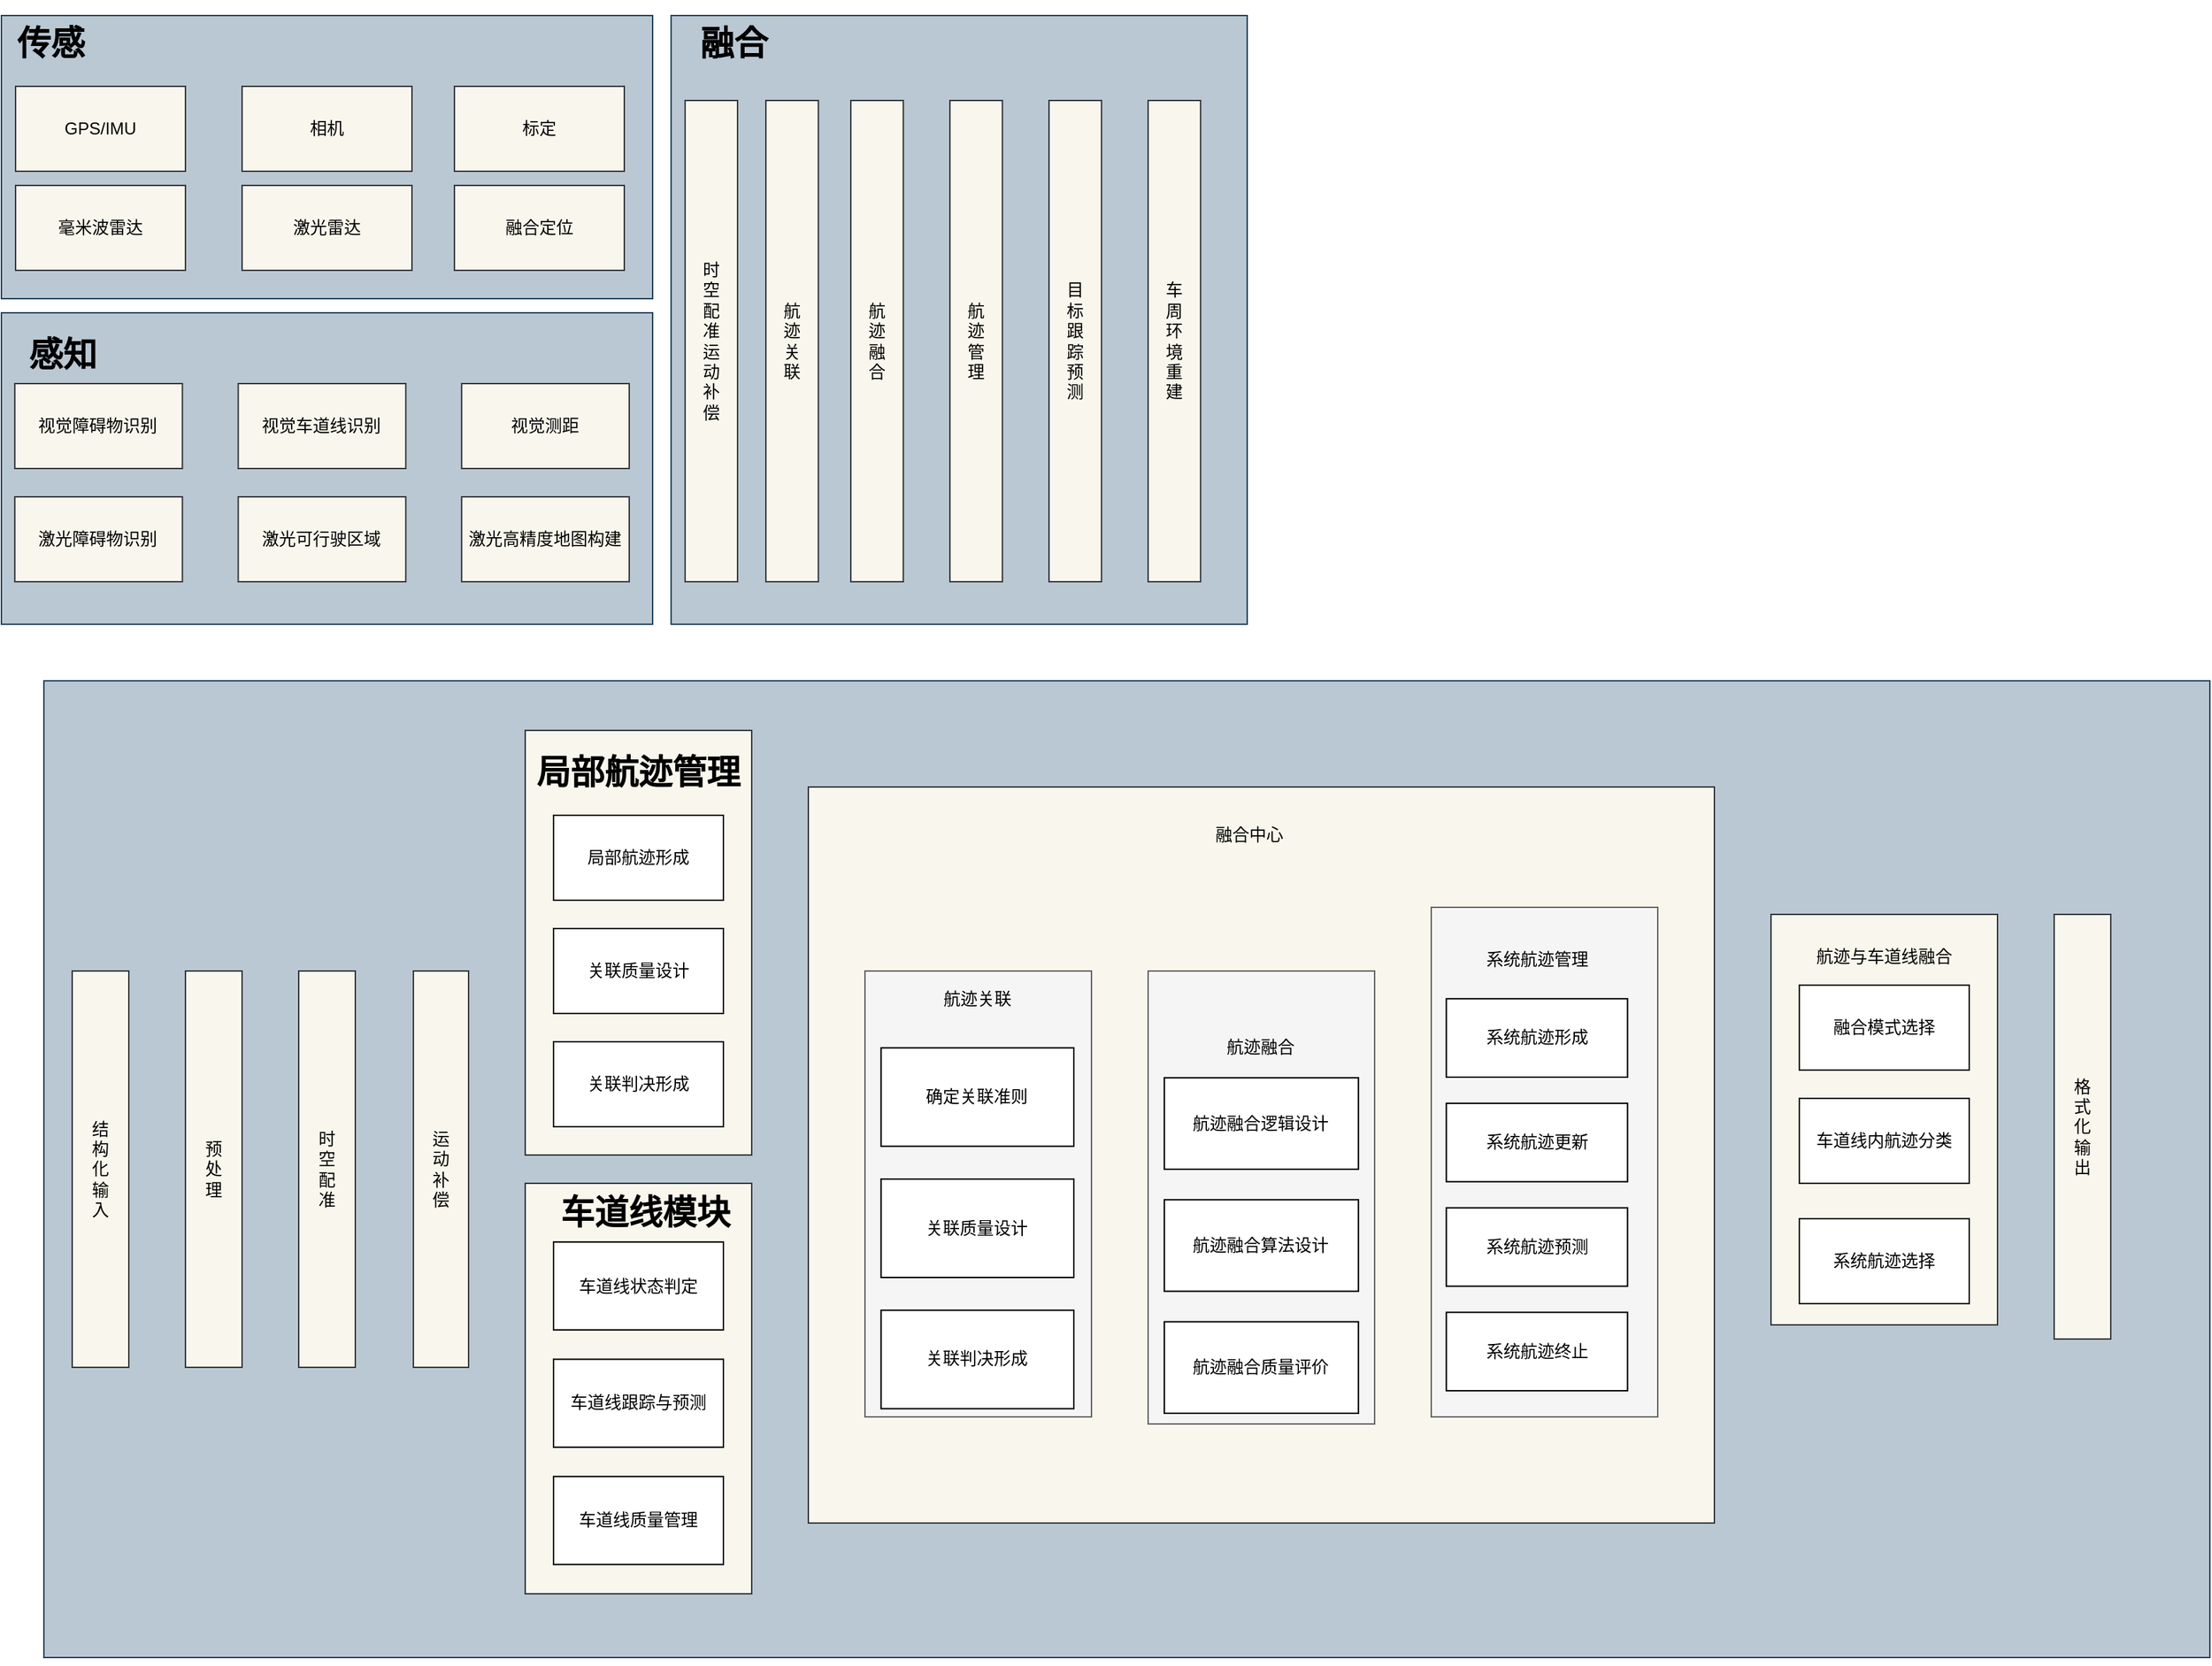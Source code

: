 <mxfile version="14.6.12" type="github">
  <diagram id="O4AEN3zp3_15e8FMVuli" name="第 1 页">
    <mxGraphModel dx="2396" dy="5837" grid="1" gridSize="10" guides="1" tooltips="1" connect="1" arrows="1" fold="1" page="1" pageScale="1" pageWidth="3300" pageHeight="4681" math="0" shadow="0">
      <root>
        <mxCell id="0" />
        <mxCell id="1" parent="0" />
        <mxCell id="3C201Es5-cZDIYYvgIIJ-50" value="x" style="group;fillColor=#f5f5f5;strokeColor=#666666;fontColor=#333333;" parent="1" vertex="1" connectable="0">
          <mxGeometry x="70" y="-30" width="460" height="200" as="geometry" />
        </mxCell>
        <mxCell id="3C201Es5-cZDIYYvgIIJ-47" value="" style="rounded=0;whiteSpace=wrap;html=1;fillColor=#bac8d3;strokeColor=#23445d;" parent="3C201Es5-cZDIYYvgIIJ-50" vertex="1">
          <mxGeometry width="460" height="200" as="geometry" />
        </mxCell>
        <mxCell id="3C201Es5-cZDIYYvgIIJ-40" value="GPS/IMU" style="rounded=0;whiteSpace=wrap;html=1;fillColor=#f9f7ed;strokeColor=#36393d;" parent="3C201Es5-cZDIYYvgIIJ-50" vertex="1">
          <mxGeometry x="10" y="50" width="120" height="60" as="geometry" />
        </mxCell>
        <mxCell id="3C201Es5-cZDIYYvgIIJ-41" value="相机" style="rounded=0;whiteSpace=wrap;html=1;fillColor=#f9f7ed;strokeColor=#36393d;" parent="3C201Es5-cZDIYYvgIIJ-50" vertex="1">
          <mxGeometry x="170" y="50" width="120" height="60" as="geometry" />
        </mxCell>
        <mxCell id="3C201Es5-cZDIYYvgIIJ-42" value="毫米波雷达" style="rounded=0;whiteSpace=wrap;html=1;fillColor=#f9f7ed;strokeColor=#36393d;" parent="3C201Es5-cZDIYYvgIIJ-50" vertex="1">
          <mxGeometry x="10" y="120" width="120" height="60" as="geometry" />
        </mxCell>
        <mxCell id="3C201Es5-cZDIYYvgIIJ-43" value="激光雷达" style="rounded=0;whiteSpace=wrap;html=1;fillColor=#f9f7ed;strokeColor=#36393d;" parent="3C201Es5-cZDIYYvgIIJ-50" vertex="1">
          <mxGeometry x="170" y="120" width="120" height="60" as="geometry" />
        </mxCell>
        <mxCell id="3C201Es5-cZDIYYvgIIJ-44" value="标定" style="rounded=0;whiteSpace=wrap;html=1;fillColor=#f9f7ed;strokeColor=#36393d;" parent="3C201Es5-cZDIYYvgIIJ-50" vertex="1">
          <mxGeometry x="320" y="50" width="120" height="60" as="geometry" />
        </mxCell>
        <mxCell id="3C201Es5-cZDIYYvgIIJ-45" value="融合定位" style="rounded=0;whiteSpace=wrap;html=1;fillColor=#f9f7ed;strokeColor=#36393d;" parent="3C201Es5-cZDIYYvgIIJ-50" vertex="1">
          <mxGeometry x="320" y="120" width="120" height="60" as="geometry" />
        </mxCell>
        <mxCell id="3C201Es5-cZDIYYvgIIJ-49" value="&lt;h1&gt;传感&lt;/h1&gt;" style="text;html=1;strokeColor=none;fillColor=none;align=center;verticalAlign=middle;whiteSpace=wrap;rounded=0;" parent="3C201Es5-cZDIYYvgIIJ-50" vertex="1">
          <mxGeometry y="10" width="70" height="20" as="geometry" />
        </mxCell>
        <mxCell id="3C201Es5-cZDIYYvgIIJ-58" value="" style="group;fillColor=none;" parent="1" vertex="1" connectable="0">
          <mxGeometry x="543.06" y="-30" width="406.94" height="430" as="geometry" />
        </mxCell>
        <mxCell id="3C201Es5-cZDIYYvgIIJ-17" value="" style="rounded=0;whiteSpace=wrap;html=1;fillColor=#bac8d3;strokeColor=#23445d;" parent="3C201Es5-cZDIYYvgIIJ-58" vertex="1">
          <mxGeometry width="406.94" height="430" as="geometry" />
        </mxCell>
        <mxCell id="3C201Es5-cZDIYYvgIIJ-8" value="&lt;div align=&quot;center&quot;&gt;时&lt;/div&gt;&lt;div align=&quot;center&quot;&gt;空&lt;/div&gt;&lt;div align=&quot;center&quot;&gt;配&lt;/div&gt;&lt;div align=&quot;center&quot;&gt;准&lt;/div&gt;&lt;div align=&quot;center&quot;&gt;运&lt;/div&gt;&lt;div align=&quot;center&quot;&gt;动&lt;/div&gt;&lt;div align=&quot;center&quot;&gt;补&lt;/div&gt;&lt;div align=&quot;center&quot;&gt;偿&lt;/div&gt;" style="rounded=0;whiteSpace=wrap;html=1;fillColor=#f9f7ed;strokeColor=#36393d;align=center;" parent="3C201Es5-cZDIYYvgIIJ-58" vertex="1">
          <mxGeometry x="9.87" y="60" width="37.07" height="340" as="geometry" />
        </mxCell>
        <mxCell id="3C201Es5-cZDIYYvgIIJ-19" value="&lt;h1&gt;融合&lt;/h1&gt;" style="text;html=1;strokeColor=none;fillColor=none;align=center;verticalAlign=middle;whiteSpace=wrap;rounded=0;" parent="3C201Es5-cZDIYYvgIIJ-58" vertex="1">
          <mxGeometry x="9.865" y="10" width="69.048" height="20" as="geometry" />
        </mxCell>
        <mxCell id="3C201Es5-cZDIYYvgIIJ-51" value="&lt;div align=&quot;center&quot;&gt;航&lt;/div&gt;&lt;div align=&quot;center&quot;&gt;迹&lt;/div&gt;&lt;div align=&quot;center&quot;&gt;关&lt;/div&gt;&lt;div align=&quot;center&quot;&gt;联&lt;br&gt;&lt;/div&gt;" style="rounded=0;whiteSpace=wrap;html=1;fillColor=#f9f7ed;strokeColor=#36393d;align=center;" parent="3C201Es5-cZDIYYvgIIJ-58" vertex="1">
          <mxGeometry x="66.94" y="60" width="37.07" height="340" as="geometry" />
        </mxCell>
        <mxCell id="3C201Es5-cZDIYYvgIIJ-53" value="&lt;div align=&quot;center&quot;&gt;航&lt;/div&gt;&lt;div align=&quot;center&quot;&gt;迹&lt;/div&gt;&lt;div align=&quot;center&quot;&gt;融&lt;/div&gt;&lt;div align=&quot;center&quot;&gt;合&lt;br&gt;&lt;/div&gt;" style="rounded=0;whiteSpace=wrap;html=1;fillColor=#f9f7ed;strokeColor=#36393d;align=center;" parent="3C201Es5-cZDIYYvgIIJ-58" vertex="1">
          <mxGeometry x="126.94" y="60" width="37.07" height="340" as="geometry" />
        </mxCell>
        <mxCell id="3C201Es5-cZDIYYvgIIJ-54" value="&lt;div align=&quot;center&quot;&gt;航&lt;/div&gt;&lt;div align=&quot;center&quot;&gt;迹&lt;/div&gt;&lt;div align=&quot;center&quot;&gt;管&lt;/div&gt;&lt;div align=&quot;center&quot;&gt;理&lt;br&gt;&lt;/div&gt;" style="rounded=0;whiteSpace=wrap;html=1;fillColor=#f9f7ed;strokeColor=#36393d;align=center;" parent="3C201Es5-cZDIYYvgIIJ-58" vertex="1">
          <mxGeometry x="196.94" y="60" width="37.07" height="340" as="geometry" />
        </mxCell>
        <mxCell id="3C201Es5-cZDIYYvgIIJ-56" value="&lt;div&gt;目&lt;/div&gt;&lt;div&gt;标&lt;/div&gt;&lt;div&gt;跟&lt;/div&gt;&lt;div&gt;踪&lt;/div&gt;&lt;div&gt;预&lt;/div&gt;&lt;div&gt;测&lt;/div&gt;" style="rounded=0;whiteSpace=wrap;html=1;fillColor=#f9f7ed;strokeColor=#36393d;align=center;" parent="3C201Es5-cZDIYYvgIIJ-58" vertex="1">
          <mxGeometry x="266.94" y="60" width="37.07" height="340" as="geometry" />
        </mxCell>
        <mxCell id="3C201Es5-cZDIYYvgIIJ-57" value="&lt;div&gt;车&lt;/div&gt;&lt;div&gt;周&lt;/div&gt;&lt;div&gt;环&lt;/div&gt;&lt;div&gt;境&lt;/div&gt;&lt;div&gt;重&lt;/div&gt;&lt;div&gt;建&lt;/div&gt;" style="rounded=0;whiteSpace=wrap;html=1;fillColor=#f9f7ed;strokeColor=#36393d;align=center;" parent="3C201Es5-cZDIYYvgIIJ-58" vertex="1">
          <mxGeometry x="336.94" y="60" width="37.07" height="340" as="geometry" />
        </mxCell>
        <mxCell id="3C201Es5-cZDIYYvgIIJ-60" value="" style="group" parent="1" vertex="1" connectable="0">
          <mxGeometry x="70" y="180" width="460" height="220" as="geometry" />
        </mxCell>
        <mxCell id="3C201Es5-cZDIYYvgIIJ-16" value="" style="rounded=0;whiteSpace=wrap;html=1;fillColor=#bac8d3;strokeColor=#23445d;" parent="3C201Es5-cZDIYYvgIIJ-60" vertex="1">
          <mxGeometry width="460" height="220" as="geometry" />
        </mxCell>
        <mxCell id="3C201Es5-cZDIYYvgIIJ-1" value="视觉障碍物识别" style="rounded=0;whiteSpace=wrap;html=1;fillColor=#f9f7ed;strokeColor=#36393d;" parent="3C201Es5-cZDIYYvgIIJ-60" vertex="1">
          <mxGeometry x="9.456" y="50" width="118.367" height="60" as="geometry" />
        </mxCell>
        <mxCell id="3C201Es5-cZDIYYvgIIJ-2" value="视觉车道线识别" style="rounded=0;whiteSpace=wrap;html=1;fillColor=#f9f7ed;strokeColor=#36393d;" parent="3C201Es5-cZDIYYvgIIJ-60" vertex="1">
          <mxGeometry x="167.279" y="50" width="118.367" height="60" as="geometry" />
        </mxCell>
        <mxCell id="3C201Es5-cZDIYYvgIIJ-3" value="视觉测距" style="rounded=0;whiteSpace=wrap;html=1;fillColor=#f9f7ed;strokeColor=#36393d;" parent="3C201Es5-cZDIYYvgIIJ-60" vertex="1">
          <mxGeometry x="325.102" y="50" width="118.367" height="60" as="geometry" />
        </mxCell>
        <mxCell id="3C201Es5-cZDIYYvgIIJ-5" value="激光可行驶区域" style="rounded=0;whiteSpace=wrap;html=1;fillColor=#f9f7ed;strokeColor=#36393d;" parent="3C201Es5-cZDIYYvgIIJ-60" vertex="1">
          <mxGeometry x="167.279" y="130" width="118.367" height="60" as="geometry" />
        </mxCell>
        <mxCell id="3C201Es5-cZDIYYvgIIJ-6" value="激光障碍物识别" style="rounded=0;whiteSpace=wrap;html=1;fillColor=#f9f7ed;strokeColor=#36393d;" parent="3C201Es5-cZDIYYvgIIJ-60" vertex="1">
          <mxGeometry x="9.456" y="130" width="118.367" height="60" as="geometry" />
        </mxCell>
        <mxCell id="3C201Es5-cZDIYYvgIIJ-7" value="激光高精度地图构建" style="rounded=0;whiteSpace=wrap;html=1;fillColor=#f9f7ed;strokeColor=#36393d;" parent="3C201Es5-cZDIYYvgIIJ-60" vertex="1">
          <mxGeometry x="325.102" y="130" width="118.367" height="60" as="geometry" />
        </mxCell>
        <mxCell id="3C201Es5-cZDIYYvgIIJ-18" value="&lt;h1&gt;感知&lt;/h1&gt;" style="text;html=1;strokeColor=none;fillColor=none;align=center;verticalAlign=middle;whiteSpace=wrap;rounded=0;" parent="3C201Es5-cZDIYYvgIIJ-60" vertex="1">
          <mxGeometry x="9.456" y="20" width="69.048" height="20" as="geometry" />
        </mxCell>
        <mxCell id="v2yGj6eZFDMTaT8g41tm-149" value="" style="group" vertex="1" connectable="0" parent="1">
          <mxGeometry x="80" y="445" width="1530" height="690" as="geometry" />
        </mxCell>
        <mxCell id="v2yGj6eZFDMTaT8g41tm-147" value="" style="rounded=0;whiteSpace=wrap;html=1;fillColor=#bac8d3;strokeColor=#23445d;" vertex="1" parent="v2yGj6eZFDMTaT8g41tm-149">
          <mxGeometry x="20" y="-5" width="1530" height="690" as="geometry" />
        </mxCell>
        <mxCell id="3C201Es5-cZDIYYvgIIJ-61" value="&lt;div&gt;结&lt;/div&gt;&lt;div&gt;构&lt;/div&gt;&lt;div&gt;化&lt;/div&gt;&lt;div&gt;输&lt;/div&gt;&lt;div&gt;入&lt;/div&gt;" style="rounded=0;whiteSpace=wrap;html=1;fillColor=#f9f7ed;strokeColor=#36393d;" parent="v2yGj6eZFDMTaT8g41tm-149" vertex="1">
          <mxGeometry x="40" y="200" width="40" height="280" as="geometry" />
        </mxCell>
        <mxCell id="3C201Es5-cZDIYYvgIIJ-64" value="&lt;div&gt;预&lt;/div&gt;&lt;div&gt;处&lt;/div&gt;&lt;div&gt;理&lt;/div&gt;" style="rounded=0;whiteSpace=wrap;html=1;fillColor=#f9f7ed;strokeColor=#36393d;" parent="v2yGj6eZFDMTaT8g41tm-149" vertex="1">
          <mxGeometry x="120" y="200" width="40" height="280" as="geometry" />
        </mxCell>
        <mxCell id="3C201Es5-cZDIYYvgIIJ-65" value="&lt;div&gt;时&lt;/div&gt;&lt;div&gt;空&lt;/div&gt;&lt;div&gt;配&lt;/div&gt;&lt;div&gt;准&lt;/div&gt;" style="rounded=0;whiteSpace=wrap;html=1;fillColor=#f9f7ed;strokeColor=#36393d;" parent="v2yGj6eZFDMTaT8g41tm-149" vertex="1">
          <mxGeometry x="200" y="200" width="40" height="280" as="geometry" />
        </mxCell>
        <mxCell id="3C201Es5-cZDIYYvgIIJ-66" value="&lt;div&gt;运&lt;/div&gt;&lt;div&gt;动&lt;/div&gt;&lt;div&gt;补&lt;/div&gt;&lt;div&gt;偿&lt;/div&gt;" style="rounded=0;whiteSpace=wrap;html=1;fillColor=#f9f7ed;strokeColor=#36393d;" parent="v2yGj6eZFDMTaT8g41tm-149" vertex="1">
          <mxGeometry x="281" y="200" width="39" height="280" as="geometry" />
        </mxCell>
        <mxCell id="3C201Es5-cZDIYYvgIIJ-86" value="&lt;div&gt;格&lt;/div&gt;&lt;div&gt;式&lt;/div&gt;&lt;div&gt;化&lt;/div&gt;&lt;div&gt;输&lt;/div&gt;&lt;div&gt;出&lt;/div&gt;" style="rounded=0;whiteSpace=wrap;html=1;fillColor=#f9f7ed;strokeColor=#36393d;" parent="v2yGj6eZFDMTaT8g41tm-149" vertex="1">
          <mxGeometry x="1440" y="160" width="40" height="300" as="geometry" />
        </mxCell>
        <mxCell id="3C201Es5-cZDIYYvgIIJ-95" value="" style="group;fillColor=#f9f7ed;strokeColor=#36393d;" parent="v2yGj6eZFDMTaT8g41tm-149" vertex="1" connectable="0">
          <mxGeometry x="360" y="350" width="160" height="290" as="geometry" />
        </mxCell>
        <mxCell id="3C201Es5-cZDIYYvgIIJ-89" value="车道线状态判定" style="rounded=0;whiteSpace=wrap;html=1;" parent="3C201Es5-cZDIYYvgIIJ-95" vertex="1">
          <mxGeometry x="20" y="41.429" width="120" height="62.143" as="geometry" />
        </mxCell>
        <mxCell id="3C201Es5-cZDIYYvgIIJ-90" value="车道线跟踪与预测" style="rounded=0;whiteSpace=wrap;html=1;" parent="3C201Es5-cZDIYYvgIIJ-95" vertex="1">
          <mxGeometry x="20" y="124.286" width="120" height="62.143" as="geometry" />
        </mxCell>
        <mxCell id="3C201Es5-cZDIYYvgIIJ-91" value="车道线质量管理" style="rounded=0;whiteSpace=wrap;html=1;" parent="3C201Es5-cZDIYYvgIIJ-95" vertex="1">
          <mxGeometry x="20" y="207.143" width="120" height="62.143" as="geometry" />
        </mxCell>
        <mxCell id="3C201Es5-cZDIYYvgIIJ-93" value="&lt;h1&gt;车道线模块&lt;/h1&gt;" style="text;html=1;strokeColor=none;fillColor=none;align=center;verticalAlign=middle;whiteSpace=wrap;rounded=0;" parent="3C201Es5-cZDIYYvgIIJ-95" vertex="1">
          <mxGeometry x="20" y="10.357" width="130" height="20.714" as="geometry" />
        </mxCell>
        <mxCell id="v2yGj6eZFDMTaT8g41tm-113" value="" style="group;fillColor=#f9f7ed;strokeColor=#36393d;" vertex="1" connectable="0" parent="v2yGj6eZFDMTaT8g41tm-149">
          <mxGeometry x="1240" y="160" width="160" height="290" as="geometry" />
        </mxCell>
        <mxCell id="v2yGj6eZFDMTaT8g41tm-108" value="" style="rounded=0;whiteSpace=wrap;html=1;fillColor=#f9f7ed;strokeColor=#36393d;" vertex="1" parent="v2yGj6eZFDMTaT8g41tm-113">
          <mxGeometry width="160" height="290" as="geometry" />
        </mxCell>
        <mxCell id="3C201Es5-cZDIYYvgIIJ-83" value="融合模式选择" style="rounded=0;whiteSpace=wrap;html=1;" parent="v2yGj6eZFDMTaT8g41tm-113" vertex="1">
          <mxGeometry x="20" y="50" width="120" height="60" as="geometry" />
        </mxCell>
        <mxCell id="3C201Es5-cZDIYYvgIIJ-84" value="车道线内航迹分类" style="rounded=0;whiteSpace=wrap;html=1;" parent="v2yGj6eZFDMTaT8g41tm-113" vertex="1">
          <mxGeometry x="20" y="130" width="120" height="60" as="geometry" />
        </mxCell>
        <mxCell id="3C201Es5-cZDIYYvgIIJ-85" value="系统航迹选择" style="rounded=0;whiteSpace=wrap;html=1;" parent="v2yGj6eZFDMTaT8g41tm-113" vertex="1">
          <mxGeometry x="20" y="215" width="120" height="60" as="geometry" />
        </mxCell>
        <mxCell id="v2yGj6eZFDMTaT8g41tm-110" value="航迹与车道线融合" style="text;html=1;strokeColor=none;fillColor=none;align=center;verticalAlign=middle;whiteSpace=wrap;rounded=0;" vertex="1" parent="v2yGj6eZFDMTaT8g41tm-113">
          <mxGeometry x="30" y="20" width="100" height="20" as="geometry" />
        </mxCell>
        <mxCell id="v2yGj6eZFDMTaT8g41tm-116" value="" style="group;fillColor=#f9f7ed;strokeColor=#36393d;" vertex="1" connectable="0" parent="v2yGj6eZFDMTaT8g41tm-149">
          <mxGeometry x="360" y="30" width="160" height="300" as="geometry" />
        </mxCell>
        <mxCell id="3C201Es5-cZDIYYvgIIJ-96" value="" style="rounded=0;whiteSpace=wrap;html=1;fillColor=#f9f7ed;strokeColor=#36393d;" parent="v2yGj6eZFDMTaT8g41tm-116" vertex="1">
          <mxGeometry width="160" height="300" as="geometry" />
        </mxCell>
        <mxCell id="3C201Es5-cZDIYYvgIIJ-68" value="局部航迹形成" style="rounded=0;whiteSpace=wrap;html=1;" parent="v2yGj6eZFDMTaT8g41tm-116" vertex="1">
          <mxGeometry x="20" y="60" width="120" height="60" as="geometry" />
        </mxCell>
        <mxCell id="3C201Es5-cZDIYYvgIIJ-69" value="关联质量设计" style="rounded=0;whiteSpace=wrap;html=1;" parent="v2yGj6eZFDMTaT8g41tm-116" vertex="1">
          <mxGeometry x="20" y="140" width="120" height="60" as="geometry" />
        </mxCell>
        <mxCell id="3C201Es5-cZDIYYvgIIJ-70" value="关联判决形成" style="rounded=0;whiteSpace=wrap;html=1;" parent="v2yGj6eZFDMTaT8g41tm-116" vertex="1">
          <mxGeometry x="20" y="220" width="120" height="60" as="geometry" />
        </mxCell>
        <mxCell id="3C201Es5-cZDIYYvgIIJ-97" value="&lt;h1&gt;局部航迹管理&lt;/h1&gt;" style="text;html=1;strokeColor=none;fillColor=none;align=center;verticalAlign=middle;whiteSpace=wrap;rounded=0;" parent="v2yGj6eZFDMTaT8g41tm-116" vertex="1">
          <mxGeometry y="20" width="160" height="20" as="geometry" />
        </mxCell>
        <mxCell id="v2yGj6eZFDMTaT8g41tm-146" value="" style="group" vertex="1" connectable="0" parent="v2yGj6eZFDMTaT8g41tm-149">
          <mxGeometry x="560" y="70" width="640" height="520" as="geometry" />
        </mxCell>
        <mxCell id="v2yGj6eZFDMTaT8g41tm-107" value="" style="group;fillColor=#f9f7ed;strokeColor=#36393d;container=0;" vertex="1" connectable="0" parent="v2yGj6eZFDMTaT8g41tm-146">
          <mxGeometry width="640" height="520" as="geometry" />
        </mxCell>
        <mxCell id="v2yGj6eZFDMTaT8g41tm-105" value="" style="group;fillColor=#f5f5f5;strokeColor=#666666;fontColor=#333333;" vertex="1" connectable="0" parent="v2yGj6eZFDMTaT8g41tm-146">
          <mxGeometry x="440" y="85" width="160" height="360" as="geometry" />
        </mxCell>
        <mxCell id="3C201Es5-cZDIYYvgIIJ-78" value="系统航迹预测" style="rounded=0;whiteSpace=wrap;html=1;" parent="v2yGj6eZFDMTaT8g41tm-105" vertex="1">
          <mxGeometry x="10.667" y="212.308" width="128" height="55.385" as="geometry" />
        </mxCell>
        <mxCell id="3C201Es5-cZDIYYvgIIJ-79" value="系统航迹形成" style="rounded=0;whiteSpace=wrap;html=1;" parent="v2yGj6eZFDMTaT8g41tm-105" vertex="1">
          <mxGeometry x="10.667" y="64.615" width="128" height="55.385" as="geometry" />
        </mxCell>
        <mxCell id="3C201Es5-cZDIYYvgIIJ-80" value="系统航迹更新" style="rounded=0;whiteSpace=wrap;html=1;" parent="v2yGj6eZFDMTaT8g41tm-105" vertex="1">
          <mxGeometry x="10.667" y="138.462" width="128" height="55.385" as="geometry" />
        </mxCell>
        <mxCell id="3C201Es5-cZDIYYvgIIJ-81" value="系统航迹终止" style="rounded=0;whiteSpace=wrap;html=1;" parent="v2yGj6eZFDMTaT8g41tm-105" vertex="1">
          <mxGeometry x="10.667" y="286.154" width="128" height="55.385" as="geometry" />
        </mxCell>
        <mxCell id="v2yGj6eZFDMTaT8g41tm-103" value="系统航迹管理" style="text;html=1;strokeColor=none;fillColor=none;align=center;verticalAlign=middle;whiteSpace=wrap;rounded=0;" vertex="1" parent="v2yGj6eZFDMTaT8g41tm-105">
          <mxGeometry x="26.667" y="27.692" width="96" height="18.462" as="geometry" />
        </mxCell>
        <mxCell id="v2yGj6eZFDMTaT8g41tm-102" value="" style="group" vertex="1" connectable="0" parent="v2yGj6eZFDMTaT8g41tm-146">
          <mxGeometry x="240" y="130" width="160" height="320" as="geometry" />
        </mxCell>
        <mxCell id="v2yGj6eZFDMTaT8g41tm-100" value="" style="rounded=0;whiteSpace=wrap;html=1;fillColor=#f5f5f5;strokeColor=#666666;fontColor=#333333;" vertex="1" parent="v2yGj6eZFDMTaT8g41tm-102">
          <mxGeometry width="160" height="320" as="geometry" />
        </mxCell>
        <mxCell id="3C201Es5-cZDIYYvgIIJ-72" value="航迹融合逻辑设计" style="rounded=0;whiteSpace=wrap;html=1;" parent="v2yGj6eZFDMTaT8g41tm-102" vertex="1">
          <mxGeometry x="11.429" y="75.421" width="137.143" height="64.646" as="geometry" />
        </mxCell>
        <mxCell id="3C201Es5-cZDIYYvgIIJ-73" value="航迹融合算法设计" style="rounded=0;whiteSpace=wrap;html=1;" parent="v2yGj6eZFDMTaT8g41tm-102" vertex="1">
          <mxGeometry x="11.429" y="161.616" width="137.143" height="64.646" as="geometry" />
        </mxCell>
        <mxCell id="3C201Es5-cZDIYYvgIIJ-74" value="航迹融合质量评价" style="rounded=0;whiteSpace=wrap;html=1;" parent="v2yGj6eZFDMTaT8g41tm-102" vertex="1">
          <mxGeometry x="11.429" y="247.811" width="137.143" height="64.646" as="geometry" />
        </mxCell>
        <mxCell id="v2yGj6eZFDMTaT8g41tm-101" value="航迹融合" style="text;html=1;strokeColor=none;fillColor=none;align=center;verticalAlign=middle;whiteSpace=wrap;rounded=0;" vertex="1" parent="v2yGj6eZFDMTaT8g41tm-102">
          <mxGeometry x="51.429" y="43.098" width="57.143" height="21.549" as="geometry" />
        </mxCell>
        <mxCell id="v2yGj6eZFDMTaT8g41tm-99" value="" style="group" vertex="1" connectable="0" parent="v2yGj6eZFDMTaT8g41tm-146">
          <mxGeometry x="40" y="80" width="160" height="365" as="geometry" />
        </mxCell>
        <mxCell id="v2yGj6eZFDMTaT8g41tm-97" value="" style="rounded=0;whiteSpace=wrap;html=1;fillColor=#f5f5f5;strokeColor=#666666;fontColor=#333333;" vertex="1" parent="v2yGj6eZFDMTaT8g41tm-99">
          <mxGeometry y="50" width="160" height="315" as="geometry" />
        </mxCell>
        <mxCell id="3C201Es5-cZDIYYvgIIJ-100" value="确定关联准则" style="rounded=0;whiteSpace=wrap;html=1;" parent="v2yGj6eZFDMTaT8g41tm-99" vertex="1">
          <mxGeometry x="11.348" y="104.286" width="136.17" height="69.524" as="geometry" />
        </mxCell>
        <mxCell id="3C201Es5-cZDIYYvgIIJ-101" value="关联质量设计" style="rounded=0;whiteSpace=wrap;html=1;" parent="v2yGj6eZFDMTaT8g41tm-99" vertex="1">
          <mxGeometry x="11.348" y="196.984" width="136.17" height="69.524" as="geometry" />
        </mxCell>
        <mxCell id="3C201Es5-cZDIYYvgIIJ-102" value="关联判决形成" style="rounded=0;whiteSpace=wrap;html=1;" parent="v2yGj6eZFDMTaT8g41tm-99" vertex="1">
          <mxGeometry x="11.348" y="289.683" width="136.17" height="69.524" as="geometry" />
        </mxCell>
        <mxCell id="v2yGj6eZFDMTaT8g41tm-98" value="航迹关联" style="text;html=1;strokeColor=none;fillColor=none;align=center;verticalAlign=middle;whiteSpace=wrap;rounded=0;" vertex="1" parent="v2yGj6eZFDMTaT8g41tm-99">
          <mxGeometry x="44.255" y="57.937" width="71.489" height="23.175" as="geometry" />
        </mxCell>
        <mxCell id="3C201Es5-cZDIYYvgIIJ-88" value="融合中心" style="text;html=1;strokeColor=none;fillColor=none;align=center;verticalAlign=middle;whiteSpace=wrap;rounded=0;" parent="v2yGj6eZFDMTaT8g41tm-146" vertex="1">
          <mxGeometry x="279.995" y="19.996" width="62.951" height="28.636" as="geometry" />
        </mxCell>
      </root>
    </mxGraphModel>
  </diagram>
</mxfile>
